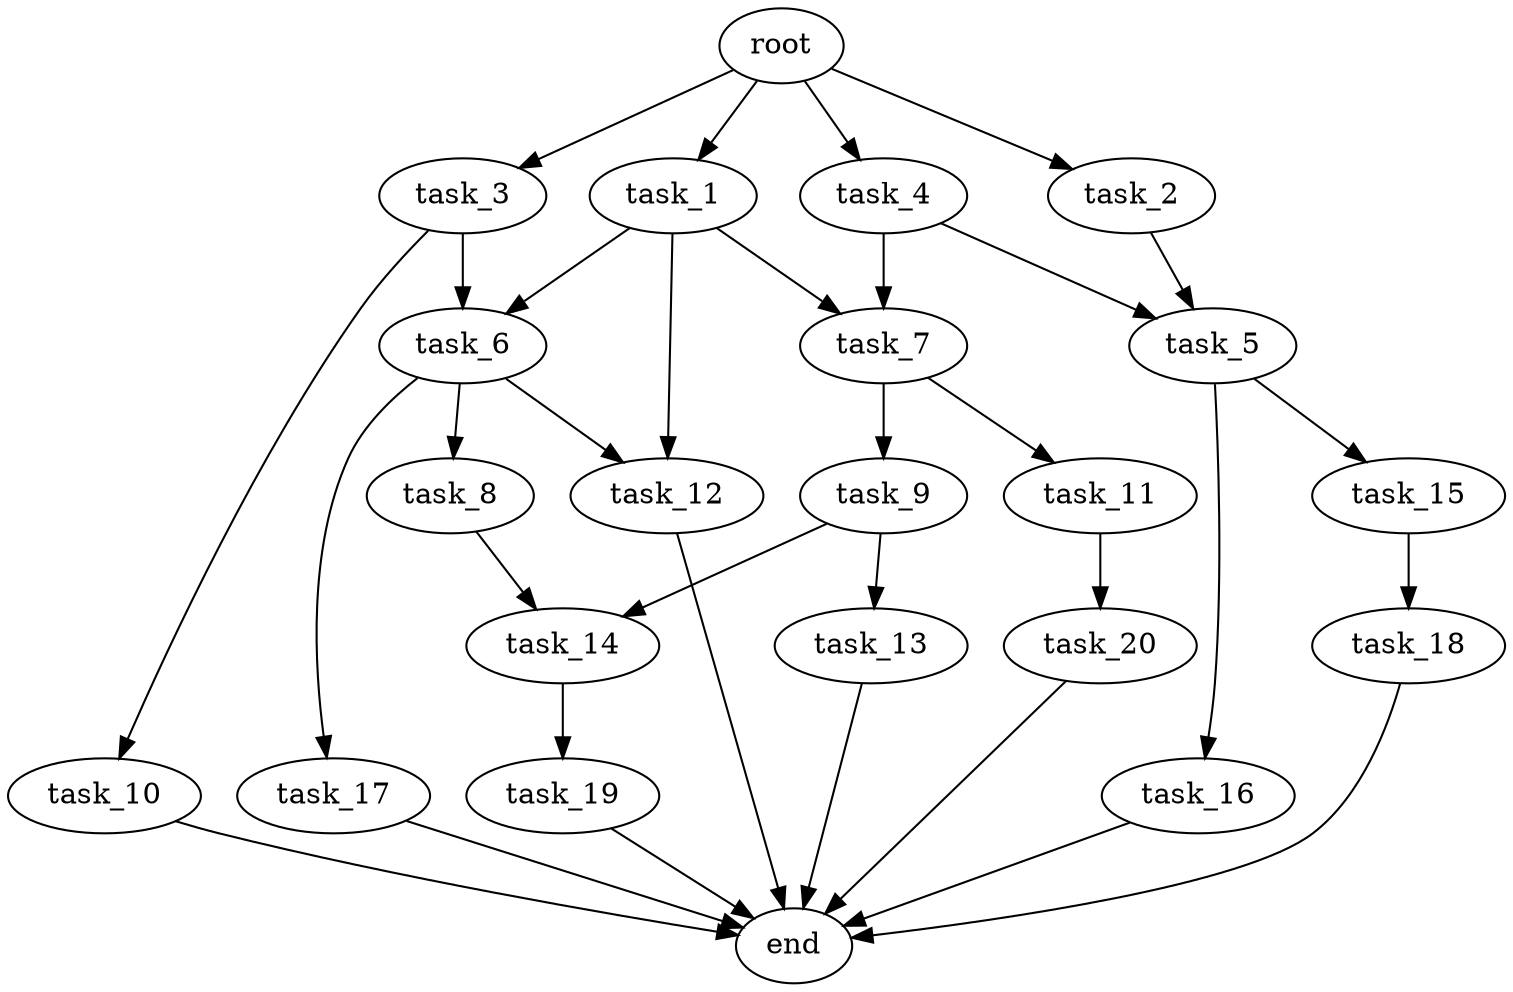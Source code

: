 digraph G {
  root [size="0.000000e+00"];
  task_1 [size="3.083769e+09"];
  task_2 [size="2.650814e+09"];
  task_3 [size="1.200016e+09"];
  task_4 [size="1.576996e+09"];
  task_5 [size="6.860862e+09"];
  task_6 [size="8.264040e+09"];
  task_7 [size="6.969083e+09"];
  task_8 [size="4.042578e+08"];
  task_9 [size="8.359412e+09"];
  task_10 [size="3.278609e+09"];
  task_11 [size="9.130378e+08"];
  task_12 [size="2.482940e+09"];
  task_13 [size="3.558072e+09"];
  task_14 [size="5.135083e+09"];
  task_15 [size="6.772157e+09"];
  task_16 [size="2.602408e+09"];
  task_17 [size="9.906776e+09"];
  task_18 [size="3.117899e+08"];
  task_19 [size="4.044518e+09"];
  task_20 [size="4.522559e+09"];
  end [size="0.000000e+00"];

  root -> task_1 [size="1.000000e-12"];
  root -> task_2 [size="1.000000e-12"];
  root -> task_3 [size="1.000000e-12"];
  root -> task_4 [size="1.000000e-12"];
  task_1 -> task_6 [size="4.132020e+08"];
  task_1 -> task_7 [size="3.484541e+08"];
  task_1 -> task_12 [size="1.241470e+08"];
  task_2 -> task_5 [size="3.430431e+08"];
  task_3 -> task_6 [size="4.132020e+08"];
  task_3 -> task_10 [size="3.278609e+08"];
  task_4 -> task_5 [size="3.430431e+08"];
  task_4 -> task_7 [size="3.484541e+08"];
  task_5 -> task_15 [size="6.772157e+08"];
  task_5 -> task_16 [size="2.602408e+08"];
  task_6 -> task_8 [size="4.042578e+07"];
  task_6 -> task_12 [size="1.241470e+08"];
  task_6 -> task_17 [size="9.906776e+08"];
  task_7 -> task_9 [size="8.359412e+08"];
  task_7 -> task_11 [size="9.130378e+07"];
  task_8 -> task_14 [size="2.567542e+08"];
  task_9 -> task_13 [size="3.558072e+08"];
  task_9 -> task_14 [size="2.567542e+08"];
  task_10 -> end [size="1.000000e-12"];
  task_11 -> task_20 [size="4.522559e+08"];
  task_12 -> end [size="1.000000e-12"];
  task_13 -> end [size="1.000000e-12"];
  task_14 -> task_19 [size="4.044518e+08"];
  task_15 -> task_18 [size="3.117899e+07"];
  task_16 -> end [size="1.000000e-12"];
  task_17 -> end [size="1.000000e-12"];
  task_18 -> end [size="1.000000e-12"];
  task_19 -> end [size="1.000000e-12"];
  task_20 -> end [size="1.000000e-12"];
}
